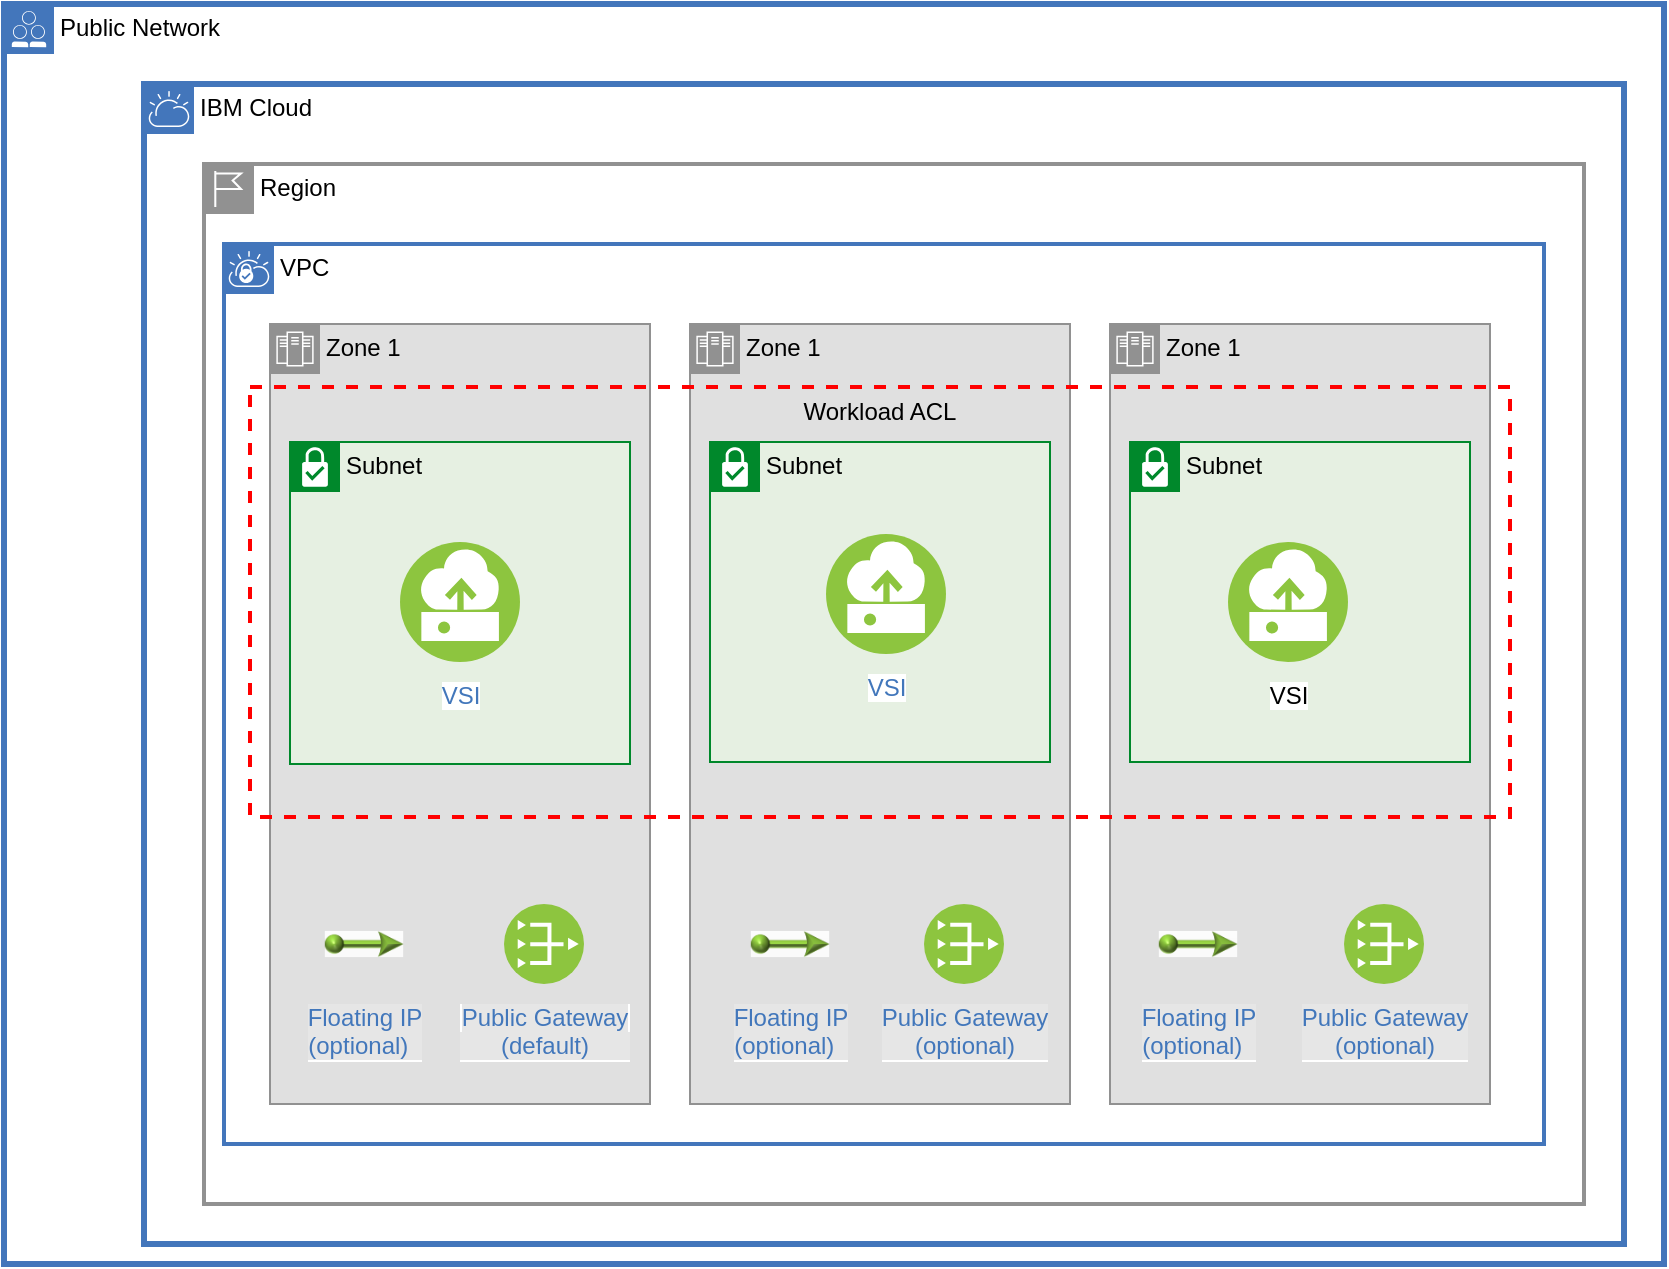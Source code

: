 <mxfile version="20.3.0" type="device"><diagram id="GNU3i8hCxYjH3E0Nk9u4" name="Page-1"><mxGraphModel dx="1316" dy="924" grid="1" gridSize="10" guides="1" tooltips="1" connect="1" arrows="1" fold="1" page="1" pageScale="1" pageWidth="850" pageHeight="1100" math="0" shadow="0"><root><mxCell id="0"/><mxCell id="1" style="" parent="0"/><mxCell id="FXCXVvDxTQtwc45PbP1s-120" style="edgeStyle=orthogonalEdgeStyle;rounded=0;orthogonalLoop=1;jettySize=auto;html=1;startArrow=block;startFill=1;endArrow=block;endFill=1;" parent="1" edge="1"><mxGeometry relative="1" as="geometry"><mxPoint x="183.5" y="279.5" as="sourcePoint"/></mxGeometry></mxCell><mxCell id="FXCXVvDxTQtwc45PbP1s-122" style="edgeStyle=orthogonalEdgeStyle;rounded=0;orthogonalLoop=1;jettySize=auto;html=1;endArrow=block;endFill=1;" parent="1" edge="1"><mxGeometry relative="1" as="geometry"><mxPoint x="213.5" y="409.5" as="targetPoint"/></mxGeometry></mxCell><mxCell id="FXCXVvDxTQtwc45PbP1s-123" style="edgeStyle=orthogonalEdgeStyle;rounded=0;orthogonalLoop=1;jettySize=auto;html=1;startArrow=block;startFill=1;endArrow=block;endFill=1;entryX=1.002;entryY=0.156;entryDx=0;entryDy=0;entryPerimeter=0;" parent="1" edge="1"><mxGeometry relative="1" as="geometry"><Array as="points"><mxPoint x="233.5" y="308.5"/><mxPoint x="233.5" y="388.5"/></Array><mxPoint x="213.62" y="388.86" as="targetPoint"/></mxGeometry></mxCell><mxCell id="FXCXVvDxTQtwc45PbP1s-126" style="edgeStyle=orthogonalEdgeStyle;rounded=0;orthogonalLoop=1;jettySize=auto;html=1;endArrow=none;endFill=0;" parent="1" edge="1"><mxGeometry relative="1" as="geometry"><Array as="points"><mxPoint x="533.5" y="419.5"/><mxPoint x="723.5" y="419.5"/></Array><mxPoint x="533.5" y="459.5" as="sourcePoint"/></mxGeometry></mxCell><mxCell id="Ywa_VlAum0Sp5rqlJKJl-56" value="VPC" style="shape=mxgraph.ibm.box;prType=vpc;fontStyle=0;verticalAlign=top;align=left;spacingLeft=32;spacingTop=4;fillColor=none;rounded=0;whiteSpace=wrap;html=1;strokeColor=#4376BB;strokeWidth=2;dashed=0;container=1;spacing=-4;collapsible=0;expand=0;recursiveResize=0;" parent="1" vertex="1"><mxGeometry x="120" y="540" width="660" height="450" as="geometry"/></mxCell><mxCell id="Ywa_VlAum0Sp5rqlJKJl-44" value="IBM Cloud" style="shape=mxgraph.ibm.box;prType=cloud;fontStyle=0;verticalAlign=top;align=left;spacingLeft=32;spacingTop=4;fillColor=none;rounded=0;whiteSpace=wrap;html=1;strokeColor=#4376BB;strokeWidth=3;dashed=0;container=1;spacing=-4;collapsible=0;expand=0;recursiveResize=0;" parent="1" vertex="1"><mxGeometry x="80" y="460" width="740" height="580" as="geometry"/></mxCell><mxCell id="Ywa_VlAum0Sp5rqlJKJl-45" value="Region" style="shape=mxgraph.ibm.box;prType=region;fontStyle=0;verticalAlign=top;align=left;spacingLeft=32;spacingTop=4;fillColor=none;rounded=0;whiteSpace=wrap;html=1;strokeColor=#919191;strokeWidth=2;dashed=0;container=1;spacing=-4;collapsible=0;expand=0;recursiveResize=0;" parent="1" vertex="1"><mxGeometry x="110" y="500" width="690" height="520" as="geometry"/></mxCell><mxCell id="Ywa_VlAum0Sp5rqlJKJl-46" value="Public Network" style="shape=mxgraph.ibm.box;prType=public;fontStyle=0;verticalAlign=top;align=left;spacingLeft=32;spacingTop=4;fillColor=none;rounded=0;whiteSpace=wrap;html=1;strokeColor=#4376BB;strokeWidth=3;dashed=0;container=1;spacing=-4;collapsible=0;expand=0;recursiveResize=0;" parent="1" vertex="1"><mxGeometry x="10" y="420" width="830" height="630" as="geometry"/></mxCell><mxCell id="Ywa_VlAum0Sp5rqlJKJl-47" value="Zone 1" style="shape=mxgraph.ibm.box;prType=zone;fontStyle=0;verticalAlign=top;align=left;spacingLeft=32;spacingTop=4;fillColor=#E0E0E0;rounded=0;whiteSpace=wrap;html=1;strokeColor=#919191;strokeWidth=1;dashed=0;container=1;spacing=-4;collapsible=0;expand=0;recursiveResize=0;" parent="Ywa_VlAum0Sp5rqlJKJl-46" vertex="1"><mxGeometry x="133" y="160" width="190" height="390" as="geometry"/></mxCell><mxCell id="Ywa_VlAum0Sp5rqlJKJl-67" value="&lt;span style=&quot;background-color: rgb(230, 230, 230);&quot;&gt;Floating IP&lt;br&gt;(optional)&amp;nbsp;&amp;nbsp;&lt;/span&gt;" style="aspect=fixed;perimeter=ellipsePerimeter;html=1;align=center;shadow=0;dashed=0;fontColor=#4277BB;labelBackgroundColor=#ffffff;fontSize=12;spacingTop=3;image;image=img/lib/ibm/vpc/FloatingIP.svg;" parent="Ywa_VlAum0Sp5rqlJKJl-47" vertex="1"><mxGeometry x="27" y="290" width="40" height="40" as="geometry"/></mxCell><mxCell id="Ywa_VlAum0Sp5rqlJKJl-60" value="&lt;span style=&quot;background-color: rgb(230, 230, 230);&quot;&gt;Public Gateway&lt;br&gt;&amp;nbsp; &amp;nbsp; &amp;nbsp; (default)&amp;nbsp; &amp;nbsp; &amp;nbsp;&amp;nbsp;&lt;br&gt;&lt;/span&gt;" style="aspect=fixed;perimeter=ellipsePerimeter;html=1;align=center;shadow=0;dashed=0;fontColor=#4277BB;labelBackgroundColor=#ffffff;fontSize=12;spacingTop=3;image;image=img/lib/ibm/vpc/PublicGateway.svg;" parent="Ywa_VlAum0Sp5rqlJKJl-47" vertex="1"><mxGeometry x="117" y="290" width="40" height="40" as="geometry"/></mxCell><mxCell id="Ywa_VlAum0Sp5rqlJKJl-48" value="Zone 1" style="shape=mxgraph.ibm.box;prType=zone;fontStyle=0;verticalAlign=top;align=left;spacingLeft=32;spacingTop=4;fillColor=#E0E0E0;rounded=0;whiteSpace=wrap;html=1;strokeColor=#919191;strokeWidth=1;dashed=0;container=1;spacing=-4;collapsible=0;expand=0;recursiveResize=0;" parent="Ywa_VlAum0Sp5rqlJKJl-46" vertex="1"><mxGeometry x="343" y="160" width="190" height="390" as="geometry"/></mxCell><mxCell id="PK40Pcf7Oye-yytX9TDM-1" value="&lt;span style=&quot;background-color: rgb(230, 230, 230);&quot;&gt;Floating IP&lt;br&gt;(optional)&amp;nbsp;&amp;nbsp;&lt;/span&gt;" style="aspect=fixed;perimeter=ellipsePerimeter;html=1;align=center;shadow=0;dashed=0;fontColor=#4277BB;labelBackgroundColor=#ffffff;fontSize=12;spacingTop=3;image;image=img/lib/ibm/vpc/FloatingIP.svg;" vertex="1" parent="Ywa_VlAum0Sp5rqlJKJl-48"><mxGeometry x="30" y="290" width="40" height="40" as="geometry"/></mxCell><mxCell id="PK40Pcf7Oye-yytX9TDM-5" value="&lt;span style=&quot;background-color: rgb(230, 230, 230);&quot;&gt;Public Gateway&lt;br&gt;&amp;nbsp; &amp;nbsp; &amp;nbsp;(optional)&amp;nbsp; &amp;nbsp; &amp;nbsp;&lt;br&gt;&lt;/span&gt;" style="aspect=fixed;perimeter=ellipsePerimeter;html=1;align=center;shadow=0;dashed=0;fontColor=#4277BB;labelBackgroundColor=#ffffff;fontSize=12;spacingTop=3;image;image=img/lib/ibm/vpc/PublicGateway.svg;" vertex="1" parent="Ywa_VlAum0Sp5rqlJKJl-48"><mxGeometry x="117" y="290" width="40" height="40" as="geometry"/></mxCell><mxCell id="Ywa_VlAum0Sp5rqlJKJl-49" value="Zone 1" style="shape=mxgraph.ibm.box;prType=zone;fontStyle=0;verticalAlign=top;align=left;spacingLeft=32;spacingTop=4;fillColor=#E0E0E0;rounded=0;whiteSpace=wrap;html=1;strokeColor=#919191;strokeWidth=1;dashed=0;container=1;spacing=-4;collapsible=0;expand=0;recursiveResize=0;" parent="Ywa_VlAum0Sp5rqlJKJl-46" vertex="1"><mxGeometry x="553" y="160" width="190" height="390" as="geometry"/></mxCell><mxCell id="Ywa_VlAum0Sp5rqlJKJl-55" value="Workload ACL" style="fontStyle=0;verticalAlign=top;align=center;spacingTop=-2;fillColor=none;rounded=0;whiteSpace=wrap;html=1;strokeColor=#FF0000;strokeWidth=2;dashed=1;container=1;collapsible=0;expand=0;recursiveResize=0;" parent="Ywa_VlAum0Sp5rqlJKJl-49" vertex="1"><mxGeometry x="-430" y="31.5" width="630" height="215" as="geometry"/></mxCell><mxCell id="PK40Pcf7Oye-yytX9TDM-3" value="&lt;span style=&quot;background-color: rgb(230, 230, 230);&quot;&gt;Floating IP&lt;br&gt;(optional)&amp;nbsp;&amp;nbsp;&lt;/span&gt;" style="aspect=fixed;perimeter=ellipsePerimeter;html=1;align=center;shadow=0;dashed=0;fontColor=#4277BB;labelBackgroundColor=#ffffff;fontSize=12;spacingTop=3;image;image=img/lib/ibm/vpc/FloatingIP.svg;" vertex="1" parent="Ywa_VlAum0Sp5rqlJKJl-49"><mxGeometry x="24" y="290" width="40" height="40" as="geometry"/></mxCell><mxCell id="PK40Pcf7Oye-yytX9TDM-6" value="&lt;span style=&quot;background-color: rgb(230, 230, 230);&quot;&gt;Public Gateway&lt;br&gt;&amp;nbsp; &amp;nbsp; &amp;nbsp;(optional)&amp;nbsp; &amp;nbsp; &amp;nbsp;&lt;br&gt;&lt;/span&gt;" style="aspect=fixed;perimeter=ellipsePerimeter;html=1;align=center;shadow=0;dashed=0;fontColor=#4277BB;labelBackgroundColor=#ffffff;fontSize=12;spacingTop=3;image;image=img/lib/ibm/vpc/PublicGateway.svg;" vertex="1" parent="Ywa_VlAum0Sp5rqlJKJl-49"><mxGeometry x="117" y="290" width="40" height="40" as="geometry"/></mxCell><mxCell id="Ywa_VlAum0Sp5rqlJKJl-50" value="Subnet" style="shape=mxgraph.ibm.box;prType=subnet;fontStyle=0;verticalAlign=top;align=left;spacingLeft=32;spacingTop=4;fillColor=#E6F0E2;rounded=0;whiteSpace=wrap;html=1;strokeColor=#00882B;strokeWidth=1;dashed=0;container=1;spacing=-4;collapsible=0;expand=0;recursiveResize=0;" parent="Ywa_VlAum0Sp5rqlJKJl-46" vertex="1"><mxGeometry x="143" y="219" width="170" height="161" as="geometry"/></mxCell><mxCell id="Ywa_VlAum0Sp5rqlJKJl-51" value="Subnet" style="shape=mxgraph.ibm.box;prType=subnet;fontStyle=0;verticalAlign=top;align=left;spacingLeft=32;spacingTop=4;fillColor=#E6F0E2;rounded=0;whiteSpace=wrap;html=1;strokeColor=#00882B;strokeWidth=1;dashed=0;container=1;spacing=-4;collapsible=0;expand=0;recursiveResize=0;" parent="Ywa_VlAum0Sp5rqlJKJl-46" vertex="1"><mxGeometry x="353" y="219" width="170" height="160" as="geometry"/></mxCell><mxCell id="Ywa_VlAum0Sp5rqlJKJl-52" value="Subnet" style="shape=mxgraph.ibm.box;prType=subnet;fontStyle=0;verticalAlign=top;align=left;spacingLeft=32;spacingTop=4;fillColor=#E6F0E2;rounded=0;whiteSpace=wrap;html=1;strokeColor=#00882B;strokeWidth=1;dashed=0;container=1;spacing=-4;collapsible=0;expand=0;recursiveResize=0;" parent="Ywa_VlAum0Sp5rqlJKJl-46" vertex="1"><mxGeometry x="563" y="219" width="170" height="160" as="geometry"/></mxCell><mxCell id="Ywa_VlAum0Sp5rqlJKJl-57" value="VSI" style="aspect=fixed;perimeter=ellipsePerimeter;html=1;align=center;shadow=0;dashed=0;fontColor=#4277BB;labelBackgroundColor=#ffffff;fontSize=12;spacingTop=3;image;image=img/lib/ibm/vpc/Instance.svg;" parent="Ywa_VlAum0Sp5rqlJKJl-46" vertex="1"><mxGeometry x="198" y="269" width="60" height="60" as="geometry"/></mxCell><mxCell id="Ywa_VlAum0Sp5rqlJKJl-58" value="VSI" style="aspect=fixed;perimeter=ellipsePerimeter;html=1;align=center;shadow=0;dashed=0;fontColor=#4277BB;labelBackgroundColor=#ffffff;fontSize=12;spacingTop=3;image;image=img/lib/ibm/vpc/Instance.svg;" parent="Ywa_VlAum0Sp5rqlJKJl-46" vertex="1"><mxGeometry x="411" y="265" width="60" height="60" as="geometry"/></mxCell><mxCell id="Ywa_VlAum0Sp5rqlJKJl-59" value="VSI" style="aspect=fixed;perimeter=ellipsePerimeter;html=1;align=center;shadow=0;dashed=0;fontColor=default;labelBackgroundColor=#D5E8D4;fontSize=12;spacingTop=3;image;image=img/lib/ibm/vpc/Instance.svg;" parent="Ywa_VlAum0Sp5rqlJKJl-46" vertex="1"><mxGeometry x="612" y="269" width="60" height="60" as="geometry"/></mxCell><mxCell id="Ywa_VlAum0Sp5rqlJKJl-31" value="Hide" style="" parent="0"/></root></mxGraphModel></diagram></mxfile>